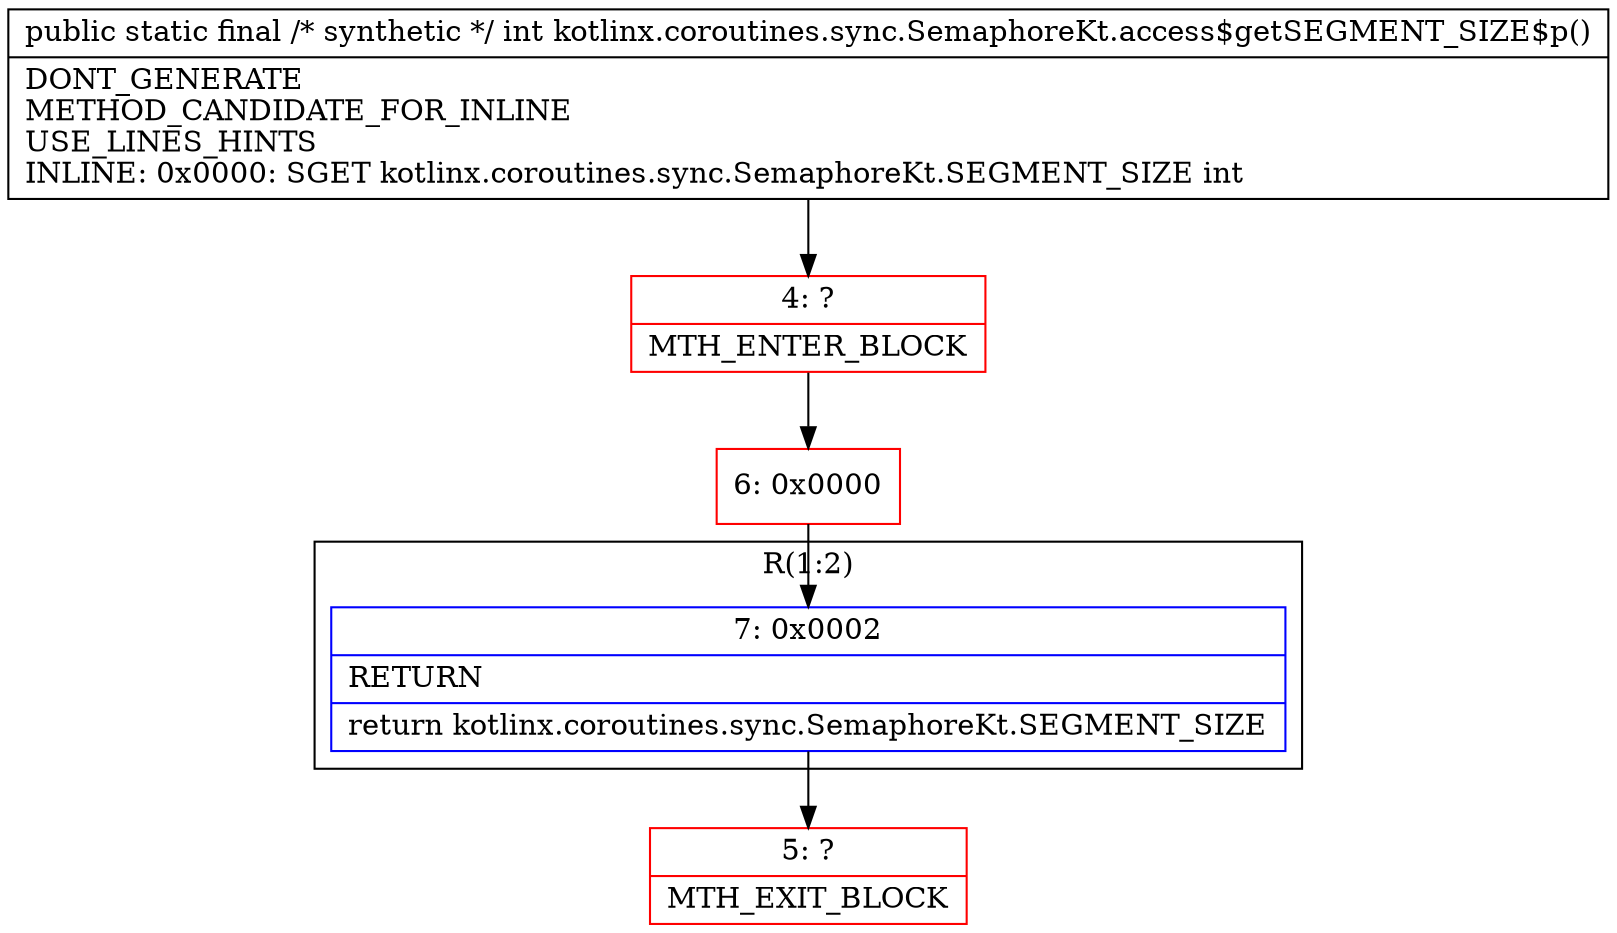 digraph "CFG forkotlinx.coroutines.sync.SemaphoreKt.access$getSEGMENT_SIZE$p()I" {
subgraph cluster_Region_894080136 {
label = "R(1:2)";
node [shape=record,color=blue];
Node_7 [shape=record,label="{7\:\ 0x0002|RETURN\l|return kotlinx.coroutines.sync.SemaphoreKt.SEGMENT_SIZE\l}"];
}
Node_4 [shape=record,color=red,label="{4\:\ ?|MTH_ENTER_BLOCK\l}"];
Node_6 [shape=record,color=red,label="{6\:\ 0x0000}"];
Node_5 [shape=record,color=red,label="{5\:\ ?|MTH_EXIT_BLOCK\l}"];
MethodNode[shape=record,label="{public static final \/* synthetic *\/ int kotlinx.coroutines.sync.SemaphoreKt.access$getSEGMENT_SIZE$p()  | DONT_GENERATE\lMETHOD_CANDIDATE_FOR_INLINE\lUSE_LINES_HINTS\lINLINE: 0x0000: SGET   kotlinx.coroutines.sync.SemaphoreKt.SEGMENT_SIZE int\l}"];
MethodNode -> Node_4;Node_7 -> Node_5;
Node_4 -> Node_6;
Node_6 -> Node_7;
}

